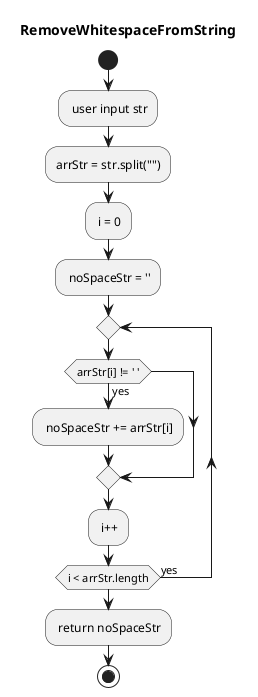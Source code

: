 @startuml RemoveWhitespaceFromString
title RemoveWhitespaceFromString
start
: user input str;
:arrStr = str.split("");
: i = 0;
: noSpaceStr = ''; 
repeat  
  if (arrStr[i] != ' ') then (yes)
    : noSpaceStr += arrStr[i];  
  endif 
  : i++;
repeat while (i < arrStr.length) is (yes)
: return noSpaceStr; 
stop
@enduml